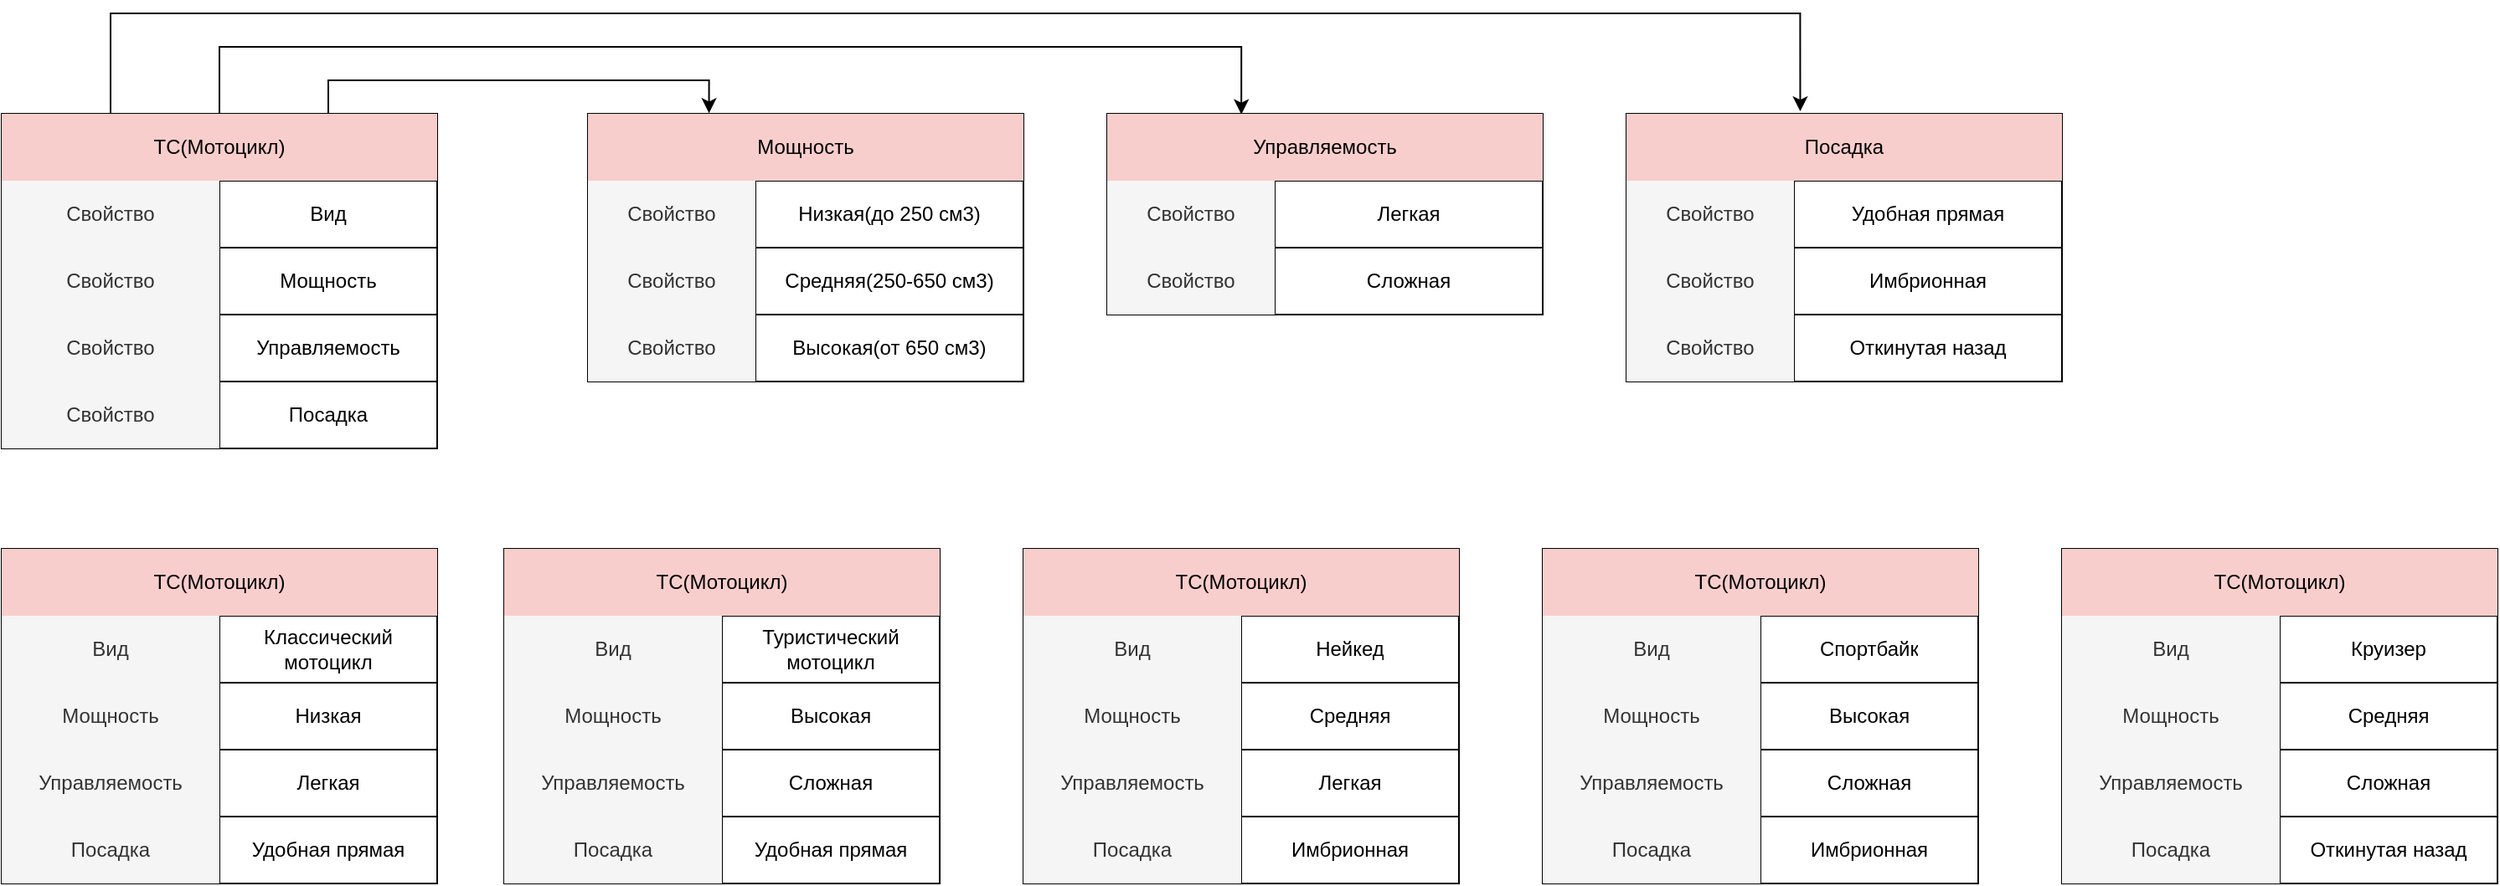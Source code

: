 <mxfile version="20.5.1" type="github"><diagram id="Wc1KktyvIYXvUF39dQUy" name="Страница 1"><mxGraphModel dx="1955" dy="1195" grid="1" gridSize="10" guides="1" tooltips="1" connect="1" arrows="1" fold="1" page="1" pageScale="1" pageWidth="1600" pageHeight="900" math="0" shadow="0"><root><mxCell id="0"/><mxCell id="1" parent="0"/><mxCell id="p3xhMhvKw4PbRyR7hQQv-43" style="edgeStyle=orthogonalEdgeStyle;rounded=0;orthogonalLoop=1;jettySize=auto;html=1;exitX=0.75;exitY=0;exitDx=0;exitDy=0;entryX=0.278;entryY=-0.009;entryDx=0;entryDy=0;entryPerimeter=0;" edge="1" parent="1" source="22f263YyK6IDwYvZryQn-1" target="p3xhMhvKw4PbRyR7hQQv-2"><mxGeometry relative="1" as="geometry"/></mxCell><mxCell id="p3xhMhvKw4PbRyR7hQQv-44" style="edgeStyle=orthogonalEdgeStyle;rounded=0;orthogonalLoop=1;jettySize=auto;html=1;exitX=0.5;exitY=0;exitDx=0;exitDy=0;entryX=0.308;entryY=0.009;entryDx=0;entryDy=0;entryPerimeter=0;" edge="1" parent="1" source="22f263YyK6IDwYvZryQn-1" target="p3xhMhvKw4PbRyR7hQQv-18"><mxGeometry relative="1" as="geometry"><Array as="points"><mxPoint x="210" y="40"/><mxPoint x="820" y="40"/></Array></mxGeometry></mxCell><mxCell id="p3xhMhvKw4PbRyR7hQQv-45" style="edgeStyle=orthogonalEdgeStyle;rounded=0;orthogonalLoop=1;jettySize=auto;html=1;exitX=0.25;exitY=0;exitDx=0;exitDy=0;entryX=0.399;entryY=-0.009;entryDx=0;entryDy=0;entryPerimeter=0;" edge="1" parent="1" source="22f263YyK6IDwYvZryQn-1" target="p3xhMhvKw4PbRyR7hQQv-30"><mxGeometry relative="1" as="geometry"><Array as="points"><mxPoint x="145" y="20"/><mxPoint x="1154" y="20"/></Array></mxGeometry></mxCell><mxCell id="22f263YyK6IDwYvZryQn-1" value="" style="shape=table;html=1;whiteSpace=wrap;startSize=0;container=1;collapsible=0;childLayout=tableLayout;" parent="1" vertex="1"><mxGeometry x="80" y="80" width="260" height="200" as="geometry"/></mxCell><mxCell id="22f263YyK6IDwYvZryQn-2" value="" style="shape=tableRow;horizontal=0;startSize=0;swimlaneHead=0;swimlaneBody=0;top=0;left=0;bottom=0;right=0;collapsible=0;dropTarget=0;fillColor=none;points=[[0,0.5],[1,0.5]];portConstraint=eastwest;" parent="22f263YyK6IDwYvZryQn-1" vertex="1"><mxGeometry width="260" height="40" as="geometry"/></mxCell><mxCell id="22f263YyK6IDwYvZryQn-3" value="ТС(Мотоцикл)" style="shape=partialRectangle;html=1;whiteSpace=wrap;connectable=0;fillColor=#f8cecc;top=0;left=0;bottom=0;right=0;overflow=hidden;rowspan=1;colspan=2;strokeColor=#b85450;" parent="22f263YyK6IDwYvZryQn-2" vertex="1"><mxGeometry width="260" height="40" as="geometry"><mxRectangle width="130" height="40" as="alternateBounds"/></mxGeometry></mxCell><mxCell id="22f263YyK6IDwYvZryQn-5" value="" style="shape=partialRectangle;html=1;whiteSpace=wrap;connectable=0;fillColor=none;top=0;left=0;bottom=0;right=0;overflow=hidden;" parent="22f263YyK6IDwYvZryQn-2" vertex="1" visible="0"><mxGeometry x="130" width="130" height="40" as="geometry"><mxRectangle width="130" height="40" as="alternateBounds"/></mxGeometry></mxCell><mxCell id="22f263YyK6IDwYvZryQn-6" value="" style="shape=tableRow;horizontal=0;startSize=0;swimlaneHead=0;swimlaneBody=0;top=0;left=0;bottom=0;right=0;collapsible=0;dropTarget=0;fillColor=none;points=[[0,0.5],[1,0.5]];portConstraint=eastwest;" parent="22f263YyK6IDwYvZryQn-1" vertex="1"><mxGeometry y="40" width="260" height="40" as="geometry"/></mxCell><mxCell id="22f263YyK6IDwYvZryQn-7" value="Свойство" style="shape=partialRectangle;html=1;whiteSpace=wrap;connectable=0;fillColor=#f5f5f5;top=0;left=0;bottom=0;right=0;overflow=hidden;fontColor=#333333;strokeColor=#666666;" parent="22f263YyK6IDwYvZryQn-6" vertex="1"><mxGeometry width="130" height="40" as="geometry"><mxRectangle width="130" height="40" as="alternateBounds"/></mxGeometry></mxCell><mxCell id="22f263YyK6IDwYvZryQn-9" value="Вид" style="shape=partialRectangle;html=1;whiteSpace=wrap;connectable=0;fillColor=none;top=0;left=0;bottom=0;right=0;overflow=hidden;" parent="22f263YyK6IDwYvZryQn-6" vertex="1"><mxGeometry x="130" width="130" height="40" as="geometry"><mxRectangle width="130" height="40" as="alternateBounds"/></mxGeometry></mxCell><mxCell id="22f263YyK6IDwYvZryQn-10" value="" style="shape=tableRow;horizontal=0;startSize=0;swimlaneHead=0;swimlaneBody=0;top=0;left=0;bottom=0;right=0;collapsible=0;dropTarget=0;fillColor=none;points=[[0,0.5],[1,0.5]];portConstraint=eastwest;" parent="22f263YyK6IDwYvZryQn-1" vertex="1"><mxGeometry y="80" width="260" height="40" as="geometry"/></mxCell><mxCell id="22f263YyK6IDwYvZryQn-11" value="Свойство" style="shape=partialRectangle;html=1;whiteSpace=wrap;connectable=0;fillColor=#f5f5f5;top=0;left=0;bottom=0;right=0;overflow=hidden;fontColor=#333333;strokeColor=#666666;" parent="22f263YyK6IDwYvZryQn-10" vertex="1"><mxGeometry width="130" height="40" as="geometry"><mxRectangle width="130" height="40" as="alternateBounds"/></mxGeometry></mxCell><mxCell id="22f263YyK6IDwYvZryQn-13" value="Мощность" style="shape=partialRectangle;html=1;whiteSpace=wrap;connectable=0;fillColor=none;top=0;left=0;bottom=0;right=0;overflow=hidden;pointerEvents=1;" parent="22f263YyK6IDwYvZryQn-10" vertex="1"><mxGeometry x="130" width="130" height="40" as="geometry"><mxRectangle width="130" height="40" as="alternateBounds"/></mxGeometry></mxCell><mxCell id="22f263YyK6IDwYvZryQn-14" style="shape=tableRow;horizontal=0;startSize=0;swimlaneHead=0;swimlaneBody=0;top=0;left=0;bottom=0;right=0;collapsible=0;dropTarget=0;fillColor=none;points=[[0,0.5],[1,0.5]];portConstraint=eastwest;" parent="22f263YyK6IDwYvZryQn-1" vertex="1"><mxGeometry y="120" width="260" height="40" as="geometry"/></mxCell><mxCell id="22f263YyK6IDwYvZryQn-15" value="Свойство" style="shape=partialRectangle;html=1;whiteSpace=wrap;connectable=0;fillColor=#f5f5f5;top=0;left=0;bottom=0;right=0;overflow=hidden;fontColor=#333333;strokeColor=#666666;" parent="22f263YyK6IDwYvZryQn-14" vertex="1"><mxGeometry width="130" height="40" as="geometry"><mxRectangle width="130" height="40" as="alternateBounds"/></mxGeometry></mxCell><mxCell id="22f263YyK6IDwYvZryQn-16" value="Управляемость" style="shape=partialRectangle;html=1;whiteSpace=wrap;connectable=0;fillColor=none;top=0;left=0;bottom=0;right=0;overflow=hidden;pointerEvents=1;" parent="22f263YyK6IDwYvZryQn-14" vertex="1"><mxGeometry x="130" width="130" height="40" as="geometry"><mxRectangle width="130" height="40" as="alternateBounds"/></mxGeometry></mxCell><mxCell id="22f263YyK6IDwYvZryQn-17" style="shape=tableRow;horizontal=0;startSize=0;swimlaneHead=0;swimlaneBody=0;top=0;left=0;bottom=0;right=0;collapsible=0;dropTarget=0;fillColor=none;points=[[0,0.5],[1,0.5]];portConstraint=eastwest;" parent="22f263YyK6IDwYvZryQn-1" vertex="1"><mxGeometry y="160" width="260" height="40" as="geometry"/></mxCell><mxCell id="22f263YyK6IDwYvZryQn-18" value="Свойство" style="shape=partialRectangle;html=1;whiteSpace=wrap;connectable=0;fillColor=#f5f5f5;top=0;left=0;bottom=0;right=0;overflow=hidden;fontColor=#333333;strokeColor=#666666;" parent="22f263YyK6IDwYvZryQn-17" vertex="1"><mxGeometry width="130" height="40" as="geometry"><mxRectangle width="130" height="40" as="alternateBounds"/></mxGeometry></mxCell><mxCell id="22f263YyK6IDwYvZryQn-19" value="Посадка" style="shape=partialRectangle;html=1;whiteSpace=wrap;connectable=0;fillColor=none;top=0;left=0;bottom=0;right=0;overflow=hidden;pointerEvents=1;" parent="22f263YyK6IDwYvZryQn-17" vertex="1"><mxGeometry x="130" width="130" height="40" as="geometry"><mxRectangle width="130" height="40" as="alternateBounds"/></mxGeometry></mxCell><mxCell id="p3xhMhvKw4PbRyR7hQQv-1" value="" style="shape=table;html=1;whiteSpace=wrap;startSize=0;container=1;collapsible=0;childLayout=tableLayout;" vertex="1" parent="1"><mxGeometry x="430" y="80" width="260" height="160" as="geometry"/></mxCell><mxCell id="p3xhMhvKw4PbRyR7hQQv-2" value="" style="shape=tableRow;horizontal=0;startSize=0;swimlaneHead=0;swimlaneBody=0;top=0;left=0;bottom=0;right=0;collapsible=0;dropTarget=0;fillColor=none;points=[[0,0.5],[1,0.5]];portConstraint=eastwest;" vertex="1" parent="p3xhMhvKw4PbRyR7hQQv-1"><mxGeometry width="260" height="40" as="geometry"/></mxCell><mxCell id="p3xhMhvKw4PbRyR7hQQv-3" value="Мощность" style="shape=partialRectangle;html=1;whiteSpace=wrap;connectable=0;fillColor=#f8cecc;top=0;left=0;bottom=0;right=0;overflow=hidden;rowspan=1;colspan=2;strokeColor=#b85450;" vertex="1" parent="p3xhMhvKw4PbRyR7hQQv-2"><mxGeometry width="260" height="40" as="geometry"><mxRectangle width="100" height="40" as="alternateBounds"/></mxGeometry></mxCell><mxCell id="p3xhMhvKw4PbRyR7hQQv-4" value="" style="shape=partialRectangle;html=1;whiteSpace=wrap;connectable=0;fillColor=none;top=0;left=0;bottom=0;right=0;overflow=hidden;" vertex="1" visible="0" parent="p3xhMhvKw4PbRyR7hQQv-2"><mxGeometry x="100" width="160" height="40" as="geometry"><mxRectangle width="160" height="40" as="alternateBounds"/></mxGeometry></mxCell><mxCell id="p3xhMhvKw4PbRyR7hQQv-5" value="" style="shape=tableRow;horizontal=0;startSize=0;swimlaneHead=0;swimlaneBody=0;top=0;left=0;bottom=0;right=0;collapsible=0;dropTarget=0;fillColor=none;points=[[0,0.5],[1,0.5]];portConstraint=eastwest;" vertex="1" parent="p3xhMhvKw4PbRyR7hQQv-1"><mxGeometry y="40" width="260" height="40" as="geometry"/></mxCell><mxCell id="p3xhMhvKw4PbRyR7hQQv-6" value="Свойство" style="shape=partialRectangle;html=1;whiteSpace=wrap;connectable=0;fillColor=#f5f5f5;top=0;left=0;bottom=0;right=0;overflow=hidden;fontColor=#333333;strokeColor=#666666;" vertex="1" parent="p3xhMhvKw4PbRyR7hQQv-5"><mxGeometry width="100" height="40" as="geometry"><mxRectangle width="100" height="40" as="alternateBounds"/></mxGeometry></mxCell><mxCell id="p3xhMhvKw4PbRyR7hQQv-7" value="Низкая(до 250 см3)" style="shape=partialRectangle;html=1;whiteSpace=wrap;connectable=0;fillColor=none;top=0;left=0;bottom=0;right=0;overflow=hidden;" vertex="1" parent="p3xhMhvKw4PbRyR7hQQv-5"><mxGeometry x="100" width="160" height="40" as="geometry"><mxRectangle width="160" height="40" as="alternateBounds"/></mxGeometry></mxCell><mxCell id="p3xhMhvKw4PbRyR7hQQv-8" value="" style="shape=tableRow;horizontal=0;startSize=0;swimlaneHead=0;swimlaneBody=0;top=0;left=0;bottom=0;right=0;collapsible=0;dropTarget=0;fillColor=none;points=[[0,0.5],[1,0.5]];portConstraint=eastwest;" vertex="1" parent="p3xhMhvKw4PbRyR7hQQv-1"><mxGeometry y="80" width="260" height="40" as="geometry"/></mxCell><mxCell id="p3xhMhvKw4PbRyR7hQQv-9" value="Свойство" style="shape=partialRectangle;html=1;whiteSpace=wrap;connectable=0;fillColor=#f5f5f5;top=0;left=0;bottom=0;right=0;overflow=hidden;fontColor=#333333;strokeColor=#666666;" vertex="1" parent="p3xhMhvKw4PbRyR7hQQv-8"><mxGeometry width="100" height="40" as="geometry"><mxRectangle width="100" height="40" as="alternateBounds"/></mxGeometry></mxCell><mxCell id="p3xhMhvKw4PbRyR7hQQv-10" value="Средняя(250-650 см3)" style="shape=partialRectangle;html=1;whiteSpace=wrap;connectable=0;fillColor=none;top=0;left=0;bottom=0;right=0;overflow=hidden;pointerEvents=1;" vertex="1" parent="p3xhMhvKw4PbRyR7hQQv-8"><mxGeometry x="100" width="160" height="40" as="geometry"><mxRectangle width="160" height="40" as="alternateBounds"/></mxGeometry></mxCell><mxCell id="p3xhMhvKw4PbRyR7hQQv-11" style="shape=tableRow;horizontal=0;startSize=0;swimlaneHead=0;swimlaneBody=0;top=0;left=0;bottom=0;right=0;collapsible=0;dropTarget=0;fillColor=none;points=[[0,0.5],[1,0.5]];portConstraint=eastwest;" vertex="1" parent="p3xhMhvKw4PbRyR7hQQv-1"><mxGeometry y="120" width="260" height="40" as="geometry"/></mxCell><mxCell id="p3xhMhvKw4PbRyR7hQQv-12" value="Свойство" style="shape=partialRectangle;html=1;whiteSpace=wrap;connectable=0;fillColor=#f5f5f5;top=0;left=0;bottom=0;right=0;overflow=hidden;fontColor=#333333;strokeColor=#666666;" vertex="1" parent="p3xhMhvKw4PbRyR7hQQv-11"><mxGeometry width="100" height="40" as="geometry"><mxRectangle width="100" height="40" as="alternateBounds"/></mxGeometry></mxCell><mxCell id="p3xhMhvKw4PbRyR7hQQv-13" value="Высокая(от 650 см3)" style="shape=partialRectangle;html=1;whiteSpace=wrap;connectable=0;fillColor=none;top=0;left=0;bottom=0;right=0;overflow=hidden;pointerEvents=1;" vertex="1" parent="p3xhMhvKw4PbRyR7hQQv-11"><mxGeometry x="100" width="160" height="40" as="geometry"><mxRectangle width="160" height="40" as="alternateBounds"/></mxGeometry></mxCell><mxCell id="p3xhMhvKw4PbRyR7hQQv-17" value="" style="shape=table;html=1;whiteSpace=wrap;startSize=0;container=1;collapsible=0;childLayout=tableLayout;" vertex="1" parent="1"><mxGeometry x="740" y="80" width="260" height="120" as="geometry"/></mxCell><mxCell id="p3xhMhvKw4PbRyR7hQQv-18" value="" style="shape=tableRow;horizontal=0;startSize=0;swimlaneHead=0;swimlaneBody=0;top=0;left=0;bottom=0;right=0;collapsible=0;dropTarget=0;fillColor=none;points=[[0,0.5],[1,0.5]];portConstraint=eastwest;" vertex="1" parent="p3xhMhvKw4PbRyR7hQQv-17"><mxGeometry width="260" height="40" as="geometry"/></mxCell><mxCell id="p3xhMhvKw4PbRyR7hQQv-19" value="Управляемость" style="shape=partialRectangle;html=1;whiteSpace=wrap;connectable=0;fillColor=#f8cecc;top=0;left=0;bottom=0;right=0;overflow=hidden;rowspan=1;colspan=2;strokeColor=#b85450;" vertex="1" parent="p3xhMhvKw4PbRyR7hQQv-18"><mxGeometry width="260" height="40" as="geometry"><mxRectangle width="100" height="40" as="alternateBounds"/></mxGeometry></mxCell><mxCell id="p3xhMhvKw4PbRyR7hQQv-20" value="" style="shape=partialRectangle;html=1;whiteSpace=wrap;connectable=0;fillColor=none;top=0;left=0;bottom=0;right=0;overflow=hidden;" vertex="1" visible="0" parent="p3xhMhvKw4PbRyR7hQQv-18"><mxGeometry x="100" width="160" height="40" as="geometry"><mxRectangle width="160" height="40" as="alternateBounds"/></mxGeometry></mxCell><mxCell id="p3xhMhvKw4PbRyR7hQQv-21" value="" style="shape=tableRow;horizontal=0;startSize=0;swimlaneHead=0;swimlaneBody=0;top=0;left=0;bottom=0;right=0;collapsible=0;dropTarget=0;fillColor=none;points=[[0,0.5],[1,0.5]];portConstraint=eastwest;" vertex="1" parent="p3xhMhvKw4PbRyR7hQQv-17"><mxGeometry y="40" width="260" height="40" as="geometry"/></mxCell><mxCell id="p3xhMhvKw4PbRyR7hQQv-22" value="Свойство" style="shape=partialRectangle;html=1;whiteSpace=wrap;connectable=0;fillColor=#f5f5f5;top=0;left=0;bottom=0;right=0;overflow=hidden;fontColor=#333333;strokeColor=#666666;" vertex="1" parent="p3xhMhvKw4PbRyR7hQQv-21"><mxGeometry width="100" height="40" as="geometry"><mxRectangle width="100" height="40" as="alternateBounds"/></mxGeometry></mxCell><mxCell id="p3xhMhvKw4PbRyR7hQQv-23" value="Легкая" style="shape=partialRectangle;html=1;whiteSpace=wrap;connectable=0;fillColor=none;top=0;left=0;bottom=0;right=0;overflow=hidden;" vertex="1" parent="p3xhMhvKw4PbRyR7hQQv-21"><mxGeometry x="100" width="160" height="40" as="geometry"><mxRectangle width="160" height="40" as="alternateBounds"/></mxGeometry></mxCell><mxCell id="p3xhMhvKw4PbRyR7hQQv-24" value="" style="shape=tableRow;horizontal=0;startSize=0;swimlaneHead=0;swimlaneBody=0;top=0;left=0;bottom=0;right=0;collapsible=0;dropTarget=0;fillColor=none;points=[[0,0.5],[1,0.5]];portConstraint=eastwest;" vertex="1" parent="p3xhMhvKw4PbRyR7hQQv-17"><mxGeometry y="80" width="260" height="40" as="geometry"/></mxCell><mxCell id="p3xhMhvKw4PbRyR7hQQv-25" value="Свойство" style="shape=partialRectangle;html=1;whiteSpace=wrap;connectable=0;fillColor=#f5f5f5;top=0;left=0;bottom=0;right=0;overflow=hidden;fontColor=#333333;strokeColor=#666666;" vertex="1" parent="p3xhMhvKw4PbRyR7hQQv-24"><mxGeometry width="100" height="40" as="geometry"><mxRectangle width="100" height="40" as="alternateBounds"/></mxGeometry></mxCell><mxCell id="p3xhMhvKw4PbRyR7hQQv-26" value="Сложная" style="shape=partialRectangle;html=1;whiteSpace=wrap;connectable=0;fillColor=none;top=0;left=0;bottom=0;right=0;overflow=hidden;pointerEvents=1;" vertex="1" parent="p3xhMhvKw4PbRyR7hQQv-24"><mxGeometry x="100" width="160" height="40" as="geometry"><mxRectangle width="160" height="40" as="alternateBounds"/></mxGeometry></mxCell><mxCell id="p3xhMhvKw4PbRyR7hQQv-30" value="" style="shape=table;html=1;whiteSpace=wrap;startSize=0;container=1;collapsible=0;childLayout=tableLayout;" vertex="1" parent="1"><mxGeometry x="1050" y="80" width="260" height="160" as="geometry"/></mxCell><mxCell id="p3xhMhvKw4PbRyR7hQQv-31" value="" style="shape=tableRow;horizontal=0;startSize=0;swimlaneHead=0;swimlaneBody=0;top=0;left=0;bottom=0;right=0;collapsible=0;dropTarget=0;fillColor=none;points=[[0,0.5],[1,0.5]];portConstraint=eastwest;" vertex="1" parent="p3xhMhvKw4PbRyR7hQQv-30"><mxGeometry width="260" height="40" as="geometry"/></mxCell><mxCell id="p3xhMhvKw4PbRyR7hQQv-32" value="Посадка" style="shape=partialRectangle;html=1;whiteSpace=wrap;connectable=0;fillColor=#f8cecc;top=0;left=0;bottom=0;right=0;overflow=hidden;rowspan=1;colspan=2;strokeColor=#b85450;" vertex="1" parent="p3xhMhvKw4PbRyR7hQQv-31"><mxGeometry width="260" height="40" as="geometry"><mxRectangle width="100" height="40" as="alternateBounds"/></mxGeometry></mxCell><mxCell id="p3xhMhvKw4PbRyR7hQQv-33" value="" style="shape=partialRectangle;html=1;whiteSpace=wrap;connectable=0;fillColor=none;top=0;left=0;bottom=0;right=0;overflow=hidden;" vertex="1" visible="0" parent="p3xhMhvKw4PbRyR7hQQv-31"><mxGeometry x="100" width="160" height="40" as="geometry"><mxRectangle width="160" height="40" as="alternateBounds"/></mxGeometry></mxCell><mxCell id="p3xhMhvKw4PbRyR7hQQv-34" value="" style="shape=tableRow;horizontal=0;startSize=0;swimlaneHead=0;swimlaneBody=0;top=0;left=0;bottom=0;right=0;collapsible=0;dropTarget=0;fillColor=none;points=[[0,0.5],[1,0.5]];portConstraint=eastwest;" vertex="1" parent="p3xhMhvKw4PbRyR7hQQv-30"><mxGeometry y="40" width="260" height="40" as="geometry"/></mxCell><mxCell id="p3xhMhvKw4PbRyR7hQQv-35" value="Свойство" style="shape=partialRectangle;html=1;whiteSpace=wrap;connectable=0;fillColor=#f5f5f5;top=0;left=0;bottom=0;right=0;overflow=hidden;fontColor=#333333;strokeColor=#666666;" vertex="1" parent="p3xhMhvKw4PbRyR7hQQv-34"><mxGeometry width="100" height="40" as="geometry"><mxRectangle width="100" height="40" as="alternateBounds"/></mxGeometry></mxCell><mxCell id="p3xhMhvKw4PbRyR7hQQv-36" value="Удобная прямая" style="shape=partialRectangle;html=1;whiteSpace=wrap;connectable=0;fillColor=none;top=0;left=0;bottom=0;right=0;overflow=hidden;" vertex="1" parent="p3xhMhvKw4PbRyR7hQQv-34"><mxGeometry x="100" width="160" height="40" as="geometry"><mxRectangle width="160" height="40" as="alternateBounds"/></mxGeometry></mxCell><mxCell id="p3xhMhvKw4PbRyR7hQQv-37" value="" style="shape=tableRow;horizontal=0;startSize=0;swimlaneHead=0;swimlaneBody=0;top=0;left=0;bottom=0;right=0;collapsible=0;dropTarget=0;fillColor=none;points=[[0,0.5],[1,0.5]];portConstraint=eastwest;" vertex="1" parent="p3xhMhvKw4PbRyR7hQQv-30"><mxGeometry y="80" width="260" height="40" as="geometry"/></mxCell><mxCell id="p3xhMhvKw4PbRyR7hQQv-38" value="Свойство" style="shape=partialRectangle;html=1;whiteSpace=wrap;connectable=0;fillColor=#f5f5f5;top=0;left=0;bottom=0;right=0;overflow=hidden;fontColor=#333333;strokeColor=#666666;" vertex="1" parent="p3xhMhvKw4PbRyR7hQQv-37"><mxGeometry width="100" height="40" as="geometry"><mxRectangle width="100" height="40" as="alternateBounds"/></mxGeometry></mxCell><mxCell id="p3xhMhvKw4PbRyR7hQQv-39" value="Имбрионная" style="shape=partialRectangle;html=1;whiteSpace=wrap;connectable=0;fillColor=none;top=0;left=0;bottom=0;right=0;overflow=hidden;pointerEvents=1;" vertex="1" parent="p3xhMhvKw4PbRyR7hQQv-37"><mxGeometry x="100" width="160" height="40" as="geometry"><mxRectangle width="160" height="40" as="alternateBounds"/></mxGeometry></mxCell><mxCell id="p3xhMhvKw4PbRyR7hQQv-40" style="shape=tableRow;horizontal=0;startSize=0;swimlaneHead=0;swimlaneBody=0;top=0;left=0;bottom=0;right=0;collapsible=0;dropTarget=0;fillColor=none;points=[[0,0.5],[1,0.5]];portConstraint=eastwest;" vertex="1" parent="p3xhMhvKw4PbRyR7hQQv-30"><mxGeometry y="120" width="260" height="40" as="geometry"/></mxCell><mxCell id="p3xhMhvKw4PbRyR7hQQv-41" value="Свойство" style="shape=partialRectangle;html=1;whiteSpace=wrap;connectable=0;fillColor=#f5f5f5;top=0;left=0;bottom=0;right=0;overflow=hidden;fontColor=#333333;strokeColor=#666666;" vertex="1" parent="p3xhMhvKw4PbRyR7hQQv-40"><mxGeometry width="100" height="40" as="geometry"><mxRectangle width="100" height="40" as="alternateBounds"/></mxGeometry></mxCell><mxCell id="p3xhMhvKw4PbRyR7hQQv-42" value="Откинутая назад" style="shape=partialRectangle;html=1;whiteSpace=wrap;connectable=0;fillColor=none;top=0;left=0;bottom=0;right=0;overflow=hidden;pointerEvents=1;" vertex="1" parent="p3xhMhvKw4PbRyR7hQQv-40"><mxGeometry x="100" width="160" height="40" as="geometry"><mxRectangle width="160" height="40" as="alternateBounds"/></mxGeometry></mxCell><mxCell id="p3xhMhvKw4PbRyR7hQQv-46" value="" style="shape=table;html=1;whiteSpace=wrap;startSize=0;container=1;collapsible=0;childLayout=tableLayout;" vertex="1" parent="1"><mxGeometry x="80" y="340" width="260" height="200" as="geometry"/></mxCell><mxCell id="p3xhMhvKw4PbRyR7hQQv-47" value="" style="shape=tableRow;horizontal=0;startSize=0;swimlaneHead=0;swimlaneBody=0;top=0;left=0;bottom=0;right=0;collapsible=0;dropTarget=0;fillColor=none;points=[[0,0.5],[1,0.5]];portConstraint=eastwest;" vertex="1" parent="p3xhMhvKw4PbRyR7hQQv-46"><mxGeometry width="260" height="40" as="geometry"/></mxCell><mxCell id="p3xhMhvKw4PbRyR7hQQv-48" value="ТС(Мотоцикл)" style="shape=partialRectangle;html=1;whiteSpace=wrap;connectable=0;fillColor=#f8cecc;top=0;left=0;bottom=0;right=0;overflow=hidden;rowspan=1;colspan=2;strokeColor=#b85450;" vertex="1" parent="p3xhMhvKw4PbRyR7hQQv-47"><mxGeometry width="260" height="40" as="geometry"><mxRectangle width="130" height="40" as="alternateBounds"/></mxGeometry></mxCell><mxCell id="p3xhMhvKw4PbRyR7hQQv-49" value="" style="shape=partialRectangle;html=1;whiteSpace=wrap;connectable=0;fillColor=none;top=0;left=0;bottom=0;right=0;overflow=hidden;" vertex="1" visible="0" parent="p3xhMhvKw4PbRyR7hQQv-47"><mxGeometry x="130" width="130" height="40" as="geometry"><mxRectangle width="130" height="40" as="alternateBounds"/></mxGeometry></mxCell><mxCell id="p3xhMhvKw4PbRyR7hQQv-50" value="" style="shape=tableRow;horizontal=0;startSize=0;swimlaneHead=0;swimlaneBody=0;top=0;left=0;bottom=0;right=0;collapsible=0;dropTarget=0;fillColor=none;points=[[0,0.5],[1,0.5]];portConstraint=eastwest;" vertex="1" parent="p3xhMhvKw4PbRyR7hQQv-46"><mxGeometry y="40" width="260" height="40" as="geometry"/></mxCell><mxCell id="p3xhMhvKw4PbRyR7hQQv-51" value="Вид" style="shape=partialRectangle;html=1;whiteSpace=wrap;connectable=0;fillColor=#f5f5f5;top=0;left=0;bottom=0;right=0;overflow=hidden;fontColor=#333333;strokeColor=#666666;" vertex="1" parent="p3xhMhvKw4PbRyR7hQQv-50"><mxGeometry width="130" height="40" as="geometry"><mxRectangle width="130" height="40" as="alternateBounds"/></mxGeometry></mxCell><mxCell id="p3xhMhvKw4PbRyR7hQQv-52" value="Классический мотоцикл" style="shape=partialRectangle;html=1;whiteSpace=wrap;connectable=0;fillColor=none;top=0;left=0;bottom=0;right=0;overflow=hidden;" vertex="1" parent="p3xhMhvKw4PbRyR7hQQv-50"><mxGeometry x="130" width="130" height="40" as="geometry"><mxRectangle width="130" height="40" as="alternateBounds"/></mxGeometry></mxCell><mxCell id="p3xhMhvKw4PbRyR7hQQv-53" value="" style="shape=tableRow;horizontal=0;startSize=0;swimlaneHead=0;swimlaneBody=0;top=0;left=0;bottom=0;right=0;collapsible=0;dropTarget=0;fillColor=none;points=[[0,0.5],[1,0.5]];portConstraint=eastwest;" vertex="1" parent="p3xhMhvKw4PbRyR7hQQv-46"><mxGeometry y="80" width="260" height="40" as="geometry"/></mxCell><mxCell id="p3xhMhvKw4PbRyR7hQQv-54" value="Мощность" style="shape=partialRectangle;html=1;whiteSpace=wrap;connectable=0;fillColor=#f5f5f5;top=0;left=0;bottom=0;right=0;overflow=hidden;fontColor=#333333;strokeColor=#666666;" vertex="1" parent="p3xhMhvKw4PbRyR7hQQv-53"><mxGeometry width="130" height="40" as="geometry"><mxRectangle width="130" height="40" as="alternateBounds"/></mxGeometry></mxCell><mxCell id="p3xhMhvKw4PbRyR7hQQv-55" value="Низкая" style="shape=partialRectangle;html=1;whiteSpace=wrap;connectable=0;fillColor=none;top=0;left=0;bottom=0;right=0;overflow=hidden;pointerEvents=1;" vertex="1" parent="p3xhMhvKw4PbRyR7hQQv-53"><mxGeometry x="130" width="130" height="40" as="geometry"><mxRectangle width="130" height="40" as="alternateBounds"/></mxGeometry></mxCell><mxCell id="p3xhMhvKw4PbRyR7hQQv-56" style="shape=tableRow;horizontal=0;startSize=0;swimlaneHead=0;swimlaneBody=0;top=0;left=0;bottom=0;right=0;collapsible=0;dropTarget=0;fillColor=none;points=[[0,0.5],[1,0.5]];portConstraint=eastwest;" vertex="1" parent="p3xhMhvKw4PbRyR7hQQv-46"><mxGeometry y="120" width="260" height="40" as="geometry"/></mxCell><mxCell id="p3xhMhvKw4PbRyR7hQQv-57" value="Управляемость" style="shape=partialRectangle;html=1;whiteSpace=wrap;connectable=0;fillColor=#f5f5f5;top=0;left=0;bottom=0;right=0;overflow=hidden;fontColor=#333333;strokeColor=#666666;" vertex="1" parent="p3xhMhvKw4PbRyR7hQQv-56"><mxGeometry width="130" height="40" as="geometry"><mxRectangle width="130" height="40" as="alternateBounds"/></mxGeometry></mxCell><mxCell id="p3xhMhvKw4PbRyR7hQQv-58" value="Легкая" style="shape=partialRectangle;html=1;whiteSpace=wrap;connectable=0;fillColor=none;top=0;left=0;bottom=0;right=0;overflow=hidden;pointerEvents=1;" vertex="1" parent="p3xhMhvKw4PbRyR7hQQv-56"><mxGeometry x="130" width="130" height="40" as="geometry"><mxRectangle width="130" height="40" as="alternateBounds"/></mxGeometry></mxCell><mxCell id="p3xhMhvKw4PbRyR7hQQv-59" style="shape=tableRow;horizontal=0;startSize=0;swimlaneHead=0;swimlaneBody=0;top=0;left=0;bottom=0;right=0;collapsible=0;dropTarget=0;fillColor=none;points=[[0,0.5],[1,0.5]];portConstraint=eastwest;" vertex="1" parent="p3xhMhvKw4PbRyR7hQQv-46"><mxGeometry y="160" width="260" height="40" as="geometry"/></mxCell><mxCell id="p3xhMhvKw4PbRyR7hQQv-60" value="Посадка" style="shape=partialRectangle;html=1;whiteSpace=wrap;connectable=0;fillColor=#f5f5f5;top=0;left=0;bottom=0;right=0;overflow=hidden;fontColor=#333333;strokeColor=#666666;" vertex="1" parent="p3xhMhvKw4PbRyR7hQQv-59"><mxGeometry width="130" height="40" as="geometry"><mxRectangle width="130" height="40" as="alternateBounds"/></mxGeometry></mxCell><mxCell id="p3xhMhvKw4PbRyR7hQQv-61" value="Удобная прямая" style="shape=partialRectangle;html=1;whiteSpace=wrap;connectable=0;fillColor=none;top=0;left=0;bottom=0;right=0;overflow=hidden;pointerEvents=1;" vertex="1" parent="p3xhMhvKw4PbRyR7hQQv-59"><mxGeometry x="130" width="130" height="40" as="geometry"><mxRectangle width="130" height="40" as="alternateBounds"/></mxGeometry></mxCell><mxCell id="p3xhMhvKw4PbRyR7hQQv-62" value="" style="shape=table;html=1;whiteSpace=wrap;startSize=0;container=1;collapsible=0;childLayout=tableLayout;" vertex="1" parent="1"><mxGeometry x="380" y="340" width="260" height="200" as="geometry"/></mxCell><mxCell id="p3xhMhvKw4PbRyR7hQQv-63" value="" style="shape=tableRow;horizontal=0;startSize=0;swimlaneHead=0;swimlaneBody=0;top=0;left=0;bottom=0;right=0;collapsible=0;dropTarget=0;fillColor=none;points=[[0,0.5],[1,0.5]];portConstraint=eastwest;" vertex="1" parent="p3xhMhvKw4PbRyR7hQQv-62"><mxGeometry width="260" height="40" as="geometry"/></mxCell><mxCell id="p3xhMhvKw4PbRyR7hQQv-64" value="ТС(Мотоцикл)" style="shape=partialRectangle;html=1;whiteSpace=wrap;connectable=0;fillColor=#f8cecc;top=0;left=0;bottom=0;right=0;overflow=hidden;rowspan=1;colspan=2;strokeColor=#b85450;" vertex="1" parent="p3xhMhvKw4PbRyR7hQQv-63"><mxGeometry width="260" height="40" as="geometry"><mxRectangle width="130" height="40" as="alternateBounds"/></mxGeometry></mxCell><mxCell id="p3xhMhvKw4PbRyR7hQQv-65" value="" style="shape=partialRectangle;html=1;whiteSpace=wrap;connectable=0;fillColor=none;top=0;left=0;bottom=0;right=0;overflow=hidden;" vertex="1" visible="0" parent="p3xhMhvKw4PbRyR7hQQv-63"><mxGeometry x="130" width="130" height="40" as="geometry"><mxRectangle width="130" height="40" as="alternateBounds"/></mxGeometry></mxCell><mxCell id="p3xhMhvKw4PbRyR7hQQv-66" value="" style="shape=tableRow;horizontal=0;startSize=0;swimlaneHead=0;swimlaneBody=0;top=0;left=0;bottom=0;right=0;collapsible=0;dropTarget=0;fillColor=none;points=[[0,0.5],[1,0.5]];portConstraint=eastwest;" vertex="1" parent="p3xhMhvKw4PbRyR7hQQv-62"><mxGeometry y="40" width="260" height="40" as="geometry"/></mxCell><mxCell id="p3xhMhvKw4PbRyR7hQQv-67" value="Вид" style="shape=partialRectangle;html=1;whiteSpace=wrap;connectable=0;fillColor=#f5f5f5;top=0;left=0;bottom=0;right=0;overflow=hidden;fontColor=#333333;strokeColor=#666666;" vertex="1" parent="p3xhMhvKw4PbRyR7hQQv-66"><mxGeometry width="130" height="40" as="geometry"><mxRectangle width="130" height="40" as="alternateBounds"/></mxGeometry></mxCell><mxCell id="p3xhMhvKw4PbRyR7hQQv-68" value="Туристический мотоцикл" style="shape=partialRectangle;html=1;whiteSpace=wrap;connectable=0;fillColor=none;top=0;left=0;bottom=0;right=0;overflow=hidden;" vertex="1" parent="p3xhMhvKw4PbRyR7hQQv-66"><mxGeometry x="130" width="130" height="40" as="geometry"><mxRectangle width="130" height="40" as="alternateBounds"/></mxGeometry></mxCell><mxCell id="p3xhMhvKw4PbRyR7hQQv-69" value="" style="shape=tableRow;horizontal=0;startSize=0;swimlaneHead=0;swimlaneBody=0;top=0;left=0;bottom=0;right=0;collapsible=0;dropTarget=0;fillColor=none;points=[[0,0.5],[1,0.5]];portConstraint=eastwest;" vertex="1" parent="p3xhMhvKw4PbRyR7hQQv-62"><mxGeometry y="80" width="260" height="40" as="geometry"/></mxCell><mxCell id="p3xhMhvKw4PbRyR7hQQv-70" value="Мощность" style="shape=partialRectangle;html=1;whiteSpace=wrap;connectable=0;fillColor=#f5f5f5;top=0;left=0;bottom=0;right=0;overflow=hidden;fontColor=#333333;strokeColor=#666666;" vertex="1" parent="p3xhMhvKw4PbRyR7hQQv-69"><mxGeometry width="130" height="40" as="geometry"><mxRectangle width="130" height="40" as="alternateBounds"/></mxGeometry></mxCell><mxCell id="p3xhMhvKw4PbRyR7hQQv-71" value="Высокая" style="shape=partialRectangle;html=1;whiteSpace=wrap;connectable=0;fillColor=none;top=0;left=0;bottom=0;right=0;overflow=hidden;pointerEvents=1;" vertex="1" parent="p3xhMhvKw4PbRyR7hQQv-69"><mxGeometry x="130" width="130" height="40" as="geometry"><mxRectangle width="130" height="40" as="alternateBounds"/></mxGeometry></mxCell><mxCell id="p3xhMhvKw4PbRyR7hQQv-72" style="shape=tableRow;horizontal=0;startSize=0;swimlaneHead=0;swimlaneBody=0;top=0;left=0;bottom=0;right=0;collapsible=0;dropTarget=0;fillColor=none;points=[[0,0.5],[1,0.5]];portConstraint=eastwest;" vertex="1" parent="p3xhMhvKw4PbRyR7hQQv-62"><mxGeometry y="120" width="260" height="40" as="geometry"/></mxCell><mxCell id="p3xhMhvKw4PbRyR7hQQv-73" value="Управляемость" style="shape=partialRectangle;html=1;whiteSpace=wrap;connectable=0;fillColor=#f5f5f5;top=0;left=0;bottom=0;right=0;overflow=hidden;fontColor=#333333;strokeColor=#666666;" vertex="1" parent="p3xhMhvKw4PbRyR7hQQv-72"><mxGeometry width="130" height="40" as="geometry"><mxRectangle width="130" height="40" as="alternateBounds"/></mxGeometry></mxCell><mxCell id="p3xhMhvKw4PbRyR7hQQv-74" value="Сложная" style="shape=partialRectangle;html=1;whiteSpace=wrap;connectable=0;fillColor=none;top=0;left=0;bottom=0;right=0;overflow=hidden;pointerEvents=1;" vertex="1" parent="p3xhMhvKw4PbRyR7hQQv-72"><mxGeometry x="130" width="130" height="40" as="geometry"><mxRectangle width="130" height="40" as="alternateBounds"/></mxGeometry></mxCell><mxCell id="p3xhMhvKw4PbRyR7hQQv-75" style="shape=tableRow;horizontal=0;startSize=0;swimlaneHead=0;swimlaneBody=0;top=0;left=0;bottom=0;right=0;collapsible=0;dropTarget=0;fillColor=none;points=[[0,0.5],[1,0.5]];portConstraint=eastwest;" vertex="1" parent="p3xhMhvKw4PbRyR7hQQv-62"><mxGeometry y="160" width="260" height="40" as="geometry"/></mxCell><mxCell id="p3xhMhvKw4PbRyR7hQQv-76" value="Посадка" style="shape=partialRectangle;html=1;whiteSpace=wrap;connectable=0;fillColor=#f5f5f5;top=0;left=0;bottom=0;right=0;overflow=hidden;fontColor=#333333;strokeColor=#666666;" vertex="1" parent="p3xhMhvKw4PbRyR7hQQv-75"><mxGeometry width="130" height="40" as="geometry"><mxRectangle width="130" height="40" as="alternateBounds"/></mxGeometry></mxCell><mxCell id="p3xhMhvKw4PbRyR7hQQv-77" value="Удобная прямая" style="shape=partialRectangle;html=1;whiteSpace=wrap;connectable=0;fillColor=none;top=0;left=0;bottom=0;right=0;overflow=hidden;pointerEvents=1;" vertex="1" parent="p3xhMhvKw4PbRyR7hQQv-75"><mxGeometry x="130" width="130" height="40" as="geometry"><mxRectangle width="130" height="40" as="alternateBounds"/></mxGeometry></mxCell><mxCell id="p3xhMhvKw4PbRyR7hQQv-78" value="" style="shape=table;html=1;whiteSpace=wrap;startSize=0;container=1;collapsible=0;childLayout=tableLayout;" vertex="1" parent="1"><mxGeometry x="690" y="340" width="260" height="200" as="geometry"/></mxCell><mxCell id="p3xhMhvKw4PbRyR7hQQv-79" value="" style="shape=tableRow;horizontal=0;startSize=0;swimlaneHead=0;swimlaneBody=0;top=0;left=0;bottom=0;right=0;collapsible=0;dropTarget=0;fillColor=none;points=[[0,0.5],[1,0.5]];portConstraint=eastwest;" vertex="1" parent="p3xhMhvKw4PbRyR7hQQv-78"><mxGeometry width="260" height="40" as="geometry"/></mxCell><mxCell id="p3xhMhvKw4PbRyR7hQQv-80" value="ТС(Мотоцикл)" style="shape=partialRectangle;html=1;whiteSpace=wrap;connectable=0;fillColor=#f8cecc;top=0;left=0;bottom=0;right=0;overflow=hidden;rowspan=1;colspan=2;strokeColor=#b85450;" vertex="1" parent="p3xhMhvKw4PbRyR7hQQv-79"><mxGeometry width="260" height="40" as="geometry"><mxRectangle width="130" height="40" as="alternateBounds"/></mxGeometry></mxCell><mxCell id="p3xhMhvKw4PbRyR7hQQv-81" value="" style="shape=partialRectangle;html=1;whiteSpace=wrap;connectable=0;fillColor=none;top=0;left=0;bottom=0;right=0;overflow=hidden;" vertex="1" visible="0" parent="p3xhMhvKw4PbRyR7hQQv-79"><mxGeometry x="130" width="130" height="40" as="geometry"><mxRectangle width="130" height="40" as="alternateBounds"/></mxGeometry></mxCell><mxCell id="p3xhMhvKw4PbRyR7hQQv-82" value="" style="shape=tableRow;horizontal=0;startSize=0;swimlaneHead=0;swimlaneBody=0;top=0;left=0;bottom=0;right=0;collapsible=0;dropTarget=0;fillColor=none;points=[[0,0.5],[1,0.5]];portConstraint=eastwest;" vertex="1" parent="p3xhMhvKw4PbRyR7hQQv-78"><mxGeometry y="40" width="260" height="40" as="geometry"/></mxCell><mxCell id="p3xhMhvKw4PbRyR7hQQv-83" value="Вид" style="shape=partialRectangle;html=1;whiteSpace=wrap;connectable=0;fillColor=#f5f5f5;top=0;left=0;bottom=0;right=0;overflow=hidden;fontColor=#333333;strokeColor=#666666;" vertex="1" parent="p3xhMhvKw4PbRyR7hQQv-82"><mxGeometry width="130" height="40" as="geometry"><mxRectangle width="130" height="40" as="alternateBounds"/></mxGeometry></mxCell><mxCell id="p3xhMhvKw4PbRyR7hQQv-84" value="Нейкед" style="shape=partialRectangle;html=1;whiteSpace=wrap;connectable=0;fillColor=none;top=0;left=0;bottom=0;right=0;overflow=hidden;" vertex="1" parent="p3xhMhvKw4PbRyR7hQQv-82"><mxGeometry x="130" width="130" height="40" as="geometry"><mxRectangle width="130" height="40" as="alternateBounds"/></mxGeometry></mxCell><mxCell id="p3xhMhvKw4PbRyR7hQQv-85" value="" style="shape=tableRow;horizontal=0;startSize=0;swimlaneHead=0;swimlaneBody=0;top=0;left=0;bottom=0;right=0;collapsible=0;dropTarget=0;fillColor=none;points=[[0,0.5],[1,0.5]];portConstraint=eastwest;" vertex="1" parent="p3xhMhvKw4PbRyR7hQQv-78"><mxGeometry y="80" width="260" height="40" as="geometry"/></mxCell><mxCell id="p3xhMhvKw4PbRyR7hQQv-86" value="Мощность" style="shape=partialRectangle;html=1;whiteSpace=wrap;connectable=0;fillColor=#f5f5f5;top=0;left=0;bottom=0;right=0;overflow=hidden;fontColor=#333333;strokeColor=#666666;" vertex="1" parent="p3xhMhvKw4PbRyR7hQQv-85"><mxGeometry width="130" height="40" as="geometry"><mxRectangle width="130" height="40" as="alternateBounds"/></mxGeometry></mxCell><mxCell id="p3xhMhvKw4PbRyR7hQQv-87" value="Средняя" style="shape=partialRectangle;html=1;whiteSpace=wrap;connectable=0;fillColor=none;top=0;left=0;bottom=0;right=0;overflow=hidden;pointerEvents=1;" vertex="1" parent="p3xhMhvKw4PbRyR7hQQv-85"><mxGeometry x="130" width="130" height="40" as="geometry"><mxRectangle width="130" height="40" as="alternateBounds"/></mxGeometry></mxCell><mxCell id="p3xhMhvKw4PbRyR7hQQv-88" style="shape=tableRow;horizontal=0;startSize=0;swimlaneHead=0;swimlaneBody=0;top=0;left=0;bottom=0;right=0;collapsible=0;dropTarget=0;fillColor=none;points=[[0,0.5],[1,0.5]];portConstraint=eastwest;" vertex="1" parent="p3xhMhvKw4PbRyR7hQQv-78"><mxGeometry y="120" width="260" height="40" as="geometry"/></mxCell><mxCell id="p3xhMhvKw4PbRyR7hQQv-89" value="Управляемость" style="shape=partialRectangle;html=1;whiteSpace=wrap;connectable=0;fillColor=#f5f5f5;top=0;left=0;bottom=0;right=0;overflow=hidden;fontColor=#333333;strokeColor=#666666;" vertex="1" parent="p3xhMhvKw4PbRyR7hQQv-88"><mxGeometry width="130" height="40" as="geometry"><mxRectangle width="130" height="40" as="alternateBounds"/></mxGeometry></mxCell><mxCell id="p3xhMhvKw4PbRyR7hQQv-90" value="Легкая" style="shape=partialRectangle;html=1;whiteSpace=wrap;connectable=0;fillColor=none;top=0;left=0;bottom=0;right=0;overflow=hidden;pointerEvents=1;" vertex="1" parent="p3xhMhvKw4PbRyR7hQQv-88"><mxGeometry x="130" width="130" height="40" as="geometry"><mxRectangle width="130" height="40" as="alternateBounds"/></mxGeometry></mxCell><mxCell id="p3xhMhvKw4PbRyR7hQQv-91" style="shape=tableRow;horizontal=0;startSize=0;swimlaneHead=0;swimlaneBody=0;top=0;left=0;bottom=0;right=0;collapsible=0;dropTarget=0;fillColor=none;points=[[0,0.5],[1,0.5]];portConstraint=eastwest;" vertex="1" parent="p3xhMhvKw4PbRyR7hQQv-78"><mxGeometry y="160" width="260" height="40" as="geometry"/></mxCell><mxCell id="p3xhMhvKw4PbRyR7hQQv-92" value="Посадка" style="shape=partialRectangle;html=1;whiteSpace=wrap;connectable=0;fillColor=#f5f5f5;top=0;left=0;bottom=0;right=0;overflow=hidden;fontColor=#333333;strokeColor=#666666;" vertex="1" parent="p3xhMhvKw4PbRyR7hQQv-91"><mxGeometry width="130" height="40" as="geometry"><mxRectangle width="130" height="40" as="alternateBounds"/></mxGeometry></mxCell><mxCell id="p3xhMhvKw4PbRyR7hQQv-93" value="Имбрионная" style="shape=partialRectangle;html=1;whiteSpace=wrap;connectable=0;fillColor=none;top=0;left=0;bottom=0;right=0;overflow=hidden;pointerEvents=1;" vertex="1" parent="p3xhMhvKw4PbRyR7hQQv-91"><mxGeometry x="130" width="130" height="40" as="geometry"><mxRectangle width="130" height="40" as="alternateBounds"/></mxGeometry></mxCell><mxCell id="p3xhMhvKw4PbRyR7hQQv-94" value="" style="shape=table;html=1;whiteSpace=wrap;startSize=0;container=1;collapsible=0;childLayout=tableLayout;" vertex="1" parent="1"><mxGeometry x="1000" y="340" width="260" height="200" as="geometry"/></mxCell><mxCell id="p3xhMhvKw4PbRyR7hQQv-95" value="" style="shape=tableRow;horizontal=0;startSize=0;swimlaneHead=0;swimlaneBody=0;top=0;left=0;bottom=0;right=0;collapsible=0;dropTarget=0;fillColor=none;points=[[0,0.5],[1,0.5]];portConstraint=eastwest;" vertex="1" parent="p3xhMhvKw4PbRyR7hQQv-94"><mxGeometry width="260" height="40" as="geometry"/></mxCell><mxCell id="p3xhMhvKw4PbRyR7hQQv-96" value="ТС(Мотоцикл)" style="shape=partialRectangle;html=1;whiteSpace=wrap;connectable=0;fillColor=#f8cecc;top=0;left=0;bottom=0;right=0;overflow=hidden;rowspan=1;colspan=2;strokeColor=#b85450;" vertex="1" parent="p3xhMhvKw4PbRyR7hQQv-95"><mxGeometry width="260" height="40" as="geometry"><mxRectangle width="130" height="40" as="alternateBounds"/></mxGeometry></mxCell><mxCell id="p3xhMhvKw4PbRyR7hQQv-97" value="" style="shape=partialRectangle;html=1;whiteSpace=wrap;connectable=0;fillColor=none;top=0;left=0;bottom=0;right=0;overflow=hidden;" vertex="1" visible="0" parent="p3xhMhvKw4PbRyR7hQQv-95"><mxGeometry x="130" width="130" height="40" as="geometry"><mxRectangle width="130" height="40" as="alternateBounds"/></mxGeometry></mxCell><mxCell id="p3xhMhvKw4PbRyR7hQQv-98" value="" style="shape=tableRow;horizontal=0;startSize=0;swimlaneHead=0;swimlaneBody=0;top=0;left=0;bottom=0;right=0;collapsible=0;dropTarget=0;fillColor=none;points=[[0,0.5],[1,0.5]];portConstraint=eastwest;" vertex="1" parent="p3xhMhvKw4PbRyR7hQQv-94"><mxGeometry y="40" width="260" height="40" as="geometry"/></mxCell><mxCell id="p3xhMhvKw4PbRyR7hQQv-99" value="Вид" style="shape=partialRectangle;html=1;whiteSpace=wrap;connectable=0;fillColor=#f5f5f5;top=0;left=0;bottom=0;right=0;overflow=hidden;fontColor=#333333;strokeColor=#666666;" vertex="1" parent="p3xhMhvKw4PbRyR7hQQv-98"><mxGeometry width="130" height="40" as="geometry"><mxRectangle width="130" height="40" as="alternateBounds"/></mxGeometry></mxCell><mxCell id="p3xhMhvKw4PbRyR7hQQv-100" value="Спортбайк" style="shape=partialRectangle;html=1;whiteSpace=wrap;connectable=0;fillColor=none;top=0;left=0;bottom=0;right=0;overflow=hidden;" vertex="1" parent="p3xhMhvKw4PbRyR7hQQv-98"><mxGeometry x="130" width="130" height="40" as="geometry"><mxRectangle width="130" height="40" as="alternateBounds"/></mxGeometry></mxCell><mxCell id="p3xhMhvKw4PbRyR7hQQv-101" value="" style="shape=tableRow;horizontal=0;startSize=0;swimlaneHead=0;swimlaneBody=0;top=0;left=0;bottom=0;right=0;collapsible=0;dropTarget=0;fillColor=none;points=[[0,0.5],[1,0.5]];portConstraint=eastwest;" vertex="1" parent="p3xhMhvKw4PbRyR7hQQv-94"><mxGeometry y="80" width="260" height="40" as="geometry"/></mxCell><mxCell id="p3xhMhvKw4PbRyR7hQQv-102" value="Мощность" style="shape=partialRectangle;html=1;whiteSpace=wrap;connectable=0;fillColor=#f5f5f5;top=0;left=0;bottom=0;right=0;overflow=hidden;fontColor=#333333;strokeColor=#666666;" vertex="1" parent="p3xhMhvKw4PbRyR7hQQv-101"><mxGeometry width="130" height="40" as="geometry"><mxRectangle width="130" height="40" as="alternateBounds"/></mxGeometry></mxCell><mxCell id="p3xhMhvKw4PbRyR7hQQv-103" value="Высокая" style="shape=partialRectangle;html=1;whiteSpace=wrap;connectable=0;fillColor=none;top=0;left=0;bottom=0;right=0;overflow=hidden;pointerEvents=1;" vertex="1" parent="p3xhMhvKw4PbRyR7hQQv-101"><mxGeometry x="130" width="130" height="40" as="geometry"><mxRectangle width="130" height="40" as="alternateBounds"/></mxGeometry></mxCell><mxCell id="p3xhMhvKw4PbRyR7hQQv-104" style="shape=tableRow;horizontal=0;startSize=0;swimlaneHead=0;swimlaneBody=0;top=0;left=0;bottom=0;right=0;collapsible=0;dropTarget=0;fillColor=none;points=[[0,0.5],[1,0.5]];portConstraint=eastwest;" vertex="1" parent="p3xhMhvKw4PbRyR7hQQv-94"><mxGeometry y="120" width="260" height="40" as="geometry"/></mxCell><mxCell id="p3xhMhvKw4PbRyR7hQQv-105" value="Управляемость" style="shape=partialRectangle;html=1;whiteSpace=wrap;connectable=0;fillColor=#f5f5f5;top=0;left=0;bottom=0;right=0;overflow=hidden;fontColor=#333333;strokeColor=#666666;" vertex="1" parent="p3xhMhvKw4PbRyR7hQQv-104"><mxGeometry width="130" height="40" as="geometry"><mxRectangle width="130" height="40" as="alternateBounds"/></mxGeometry></mxCell><mxCell id="p3xhMhvKw4PbRyR7hQQv-106" value="Сложная" style="shape=partialRectangle;html=1;whiteSpace=wrap;connectable=0;fillColor=none;top=0;left=0;bottom=0;right=0;overflow=hidden;pointerEvents=1;" vertex="1" parent="p3xhMhvKw4PbRyR7hQQv-104"><mxGeometry x="130" width="130" height="40" as="geometry"><mxRectangle width="130" height="40" as="alternateBounds"/></mxGeometry></mxCell><mxCell id="p3xhMhvKw4PbRyR7hQQv-107" style="shape=tableRow;horizontal=0;startSize=0;swimlaneHead=0;swimlaneBody=0;top=0;left=0;bottom=0;right=0;collapsible=0;dropTarget=0;fillColor=none;points=[[0,0.5],[1,0.5]];portConstraint=eastwest;" vertex="1" parent="p3xhMhvKw4PbRyR7hQQv-94"><mxGeometry y="160" width="260" height="40" as="geometry"/></mxCell><mxCell id="p3xhMhvKw4PbRyR7hQQv-108" value="Посадка" style="shape=partialRectangle;html=1;whiteSpace=wrap;connectable=0;fillColor=#f5f5f5;top=0;left=0;bottom=0;right=0;overflow=hidden;fontColor=#333333;strokeColor=#666666;" vertex="1" parent="p3xhMhvKw4PbRyR7hQQv-107"><mxGeometry width="130" height="40" as="geometry"><mxRectangle width="130" height="40" as="alternateBounds"/></mxGeometry></mxCell><mxCell id="p3xhMhvKw4PbRyR7hQQv-109" value="Имбрионная" style="shape=partialRectangle;html=1;whiteSpace=wrap;connectable=0;fillColor=none;top=0;left=0;bottom=0;right=0;overflow=hidden;pointerEvents=1;" vertex="1" parent="p3xhMhvKw4PbRyR7hQQv-107"><mxGeometry x="130" width="130" height="40" as="geometry"><mxRectangle width="130" height="40" as="alternateBounds"/></mxGeometry></mxCell><mxCell id="p3xhMhvKw4PbRyR7hQQv-110" value="" style="shape=table;html=1;whiteSpace=wrap;startSize=0;container=1;collapsible=0;childLayout=tableLayout;" vertex="1" parent="1"><mxGeometry x="1310" y="340" width="260" height="200" as="geometry"/></mxCell><mxCell id="p3xhMhvKw4PbRyR7hQQv-111" value="" style="shape=tableRow;horizontal=0;startSize=0;swimlaneHead=0;swimlaneBody=0;top=0;left=0;bottom=0;right=0;collapsible=0;dropTarget=0;fillColor=none;points=[[0,0.5],[1,0.5]];portConstraint=eastwest;" vertex="1" parent="p3xhMhvKw4PbRyR7hQQv-110"><mxGeometry width="260" height="40" as="geometry"/></mxCell><mxCell id="p3xhMhvKw4PbRyR7hQQv-112" value="ТС(Мотоцикл)" style="shape=partialRectangle;html=1;whiteSpace=wrap;connectable=0;fillColor=#f8cecc;top=0;left=0;bottom=0;right=0;overflow=hidden;rowspan=1;colspan=2;strokeColor=#b85450;" vertex="1" parent="p3xhMhvKw4PbRyR7hQQv-111"><mxGeometry width="260" height="40" as="geometry"><mxRectangle width="130" height="40" as="alternateBounds"/></mxGeometry></mxCell><mxCell id="p3xhMhvKw4PbRyR7hQQv-113" value="" style="shape=partialRectangle;html=1;whiteSpace=wrap;connectable=0;fillColor=none;top=0;left=0;bottom=0;right=0;overflow=hidden;" vertex="1" visible="0" parent="p3xhMhvKw4PbRyR7hQQv-111"><mxGeometry x="130" width="130" height="40" as="geometry"><mxRectangle width="130" height="40" as="alternateBounds"/></mxGeometry></mxCell><mxCell id="p3xhMhvKw4PbRyR7hQQv-114" value="" style="shape=tableRow;horizontal=0;startSize=0;swimlaneHead=0;swimlaneBody=0;top=0;left=0;bottom=0;right=0;collapsible=0;dropTarget=0;fillColor=none;points=[[0,0.5],[1,0.5]];portConstraint=eastwest;" vertex="1" parent="p3xhMhvKw4PbRyR7hQQv-110"><mxGeometry y="40" width="260" height="40" as="geometry"/></mxCell><mxCell id="p3xhMhvKw4PbRyR7hQQv-115" value="Вид" style="shape=partialRectangle;html=1;whiteSpace=wrap;connectable=0;fillColor=#f5f5f5;top=0;left=0;bottom=0;right=0;overflow=hidden;fontColor=#333333;strokeColor=#666666;" vertex="1" parent="p3xhMhvKw4PbRyR7hQQv-114"><mxGeometry width="130" height="40" as="geometry"><mxRectangle width="130" height="40" as="alternateBounds"/></mxGeometry></mxCell><mxCell id="p3xhMhvKw4PbRyR7hQQv-116" value="Круизер" style="shape=partialRectangle;html=1;whiteSpace=wrap;connectable=0;fillColor=none;top=0;left=0;bottom=0;right=0;overflow=hidden;" vertex="1" parent="p3xhMhvKw4PbRyR7hQQv-114"><mxGeometry x="130" width="130" height="40" as="geometry"><mxRectangle width="130" height="40" as="alternateBounds"/></mxGeometry></mxCell><mxCell id="p3xhMhvKw4PbRyR7hQQv-117" value="" style="shape=tableRow;horizontal=0;startSize=0;swimlaneHead=0;swimlaneBody=0;top=0;left=0;bottom=0;right=0;collapsible=0;dropTarget=0;fillColor=none;points=[[0,0.5],[1,0.5]];portConstraint=eastwest;" vertex="1" parent="p3xhMhvKw4PbRyR7hQQv-110"><mxGeometry y="80" width="260" height="40" as="geometry"/></mxCell><mxCell id="p3xhMhvKw4PbRyR7hQQv-118" value="Мощность" style="shape=partialRectangle;html=1;whiteSpace=wrap;connectable=0;fillColor=#f5f5f5;top=0;left=0;bottom=0;right=0;overflow=hidden;fontColor=#333333;strokeColor=#666666;" vertex="1" parent="p3xhMhvKw4PbRyR7hQQv-117"><mxGeometry width="130" height="40" as="geometry"><mxRectangle width="130" height="40" as="alternateBounds"/></mxGeometry></mxCell><mxCell id="p3xhMhvKw4PbRyR7hQQv-119" value="Средняя" style="shape=partialRectangle;html=1;whiteSpace=wrap;connectable=0;fillColor=none;top=0;left=0;bottom=0;right=0;overflow=hidden;pointerEvents=1;" vertex="1" parent="p3xhMhvKw4PbRyR7hQQv-117"><mxGeometry x="130" width="130" height="40" as="geometry"><mxRectangle width="130" height="40" as="alternateBounds"/></mxGeometry></mxCell><mxCell id="p3xhMhvKw4PbRyR7hQQv-120" style="shape=tableRow;horizontal=0;startSize=0;swimlaneHead=0;swimlaneBody=0;top=0;left=0;bottom=0;right=0;collapsible=0;dropTarget=0;fillColor=none;points=[[0,0.5],[1,0.5]];portConstraint=eastwest;" vertex="1" parent="p3xhMhvKw4PbRyR7hQQv-110"><mxGeometry y="120" width="260" height="40" as="geometry"/></mxCell><mxCell id="p3xhMhvKw4PbRyR7hQQv-121" value="Управляемость" style="shape=partialRectangle;html=1;whiteSpace=wrap;connectable=0;fillColor=#f5f5f5;top=0;left=0;bottom=0;right=0;overflow=hidden;fontColor=#333333;strokeColor=#666666;" vertex="1" parent="p3xhMhvKw4PbRyR7hQQv-120"><mxGeometry width="130" height="40" as="geometry"><mxRectangle width="130" height="40" as="alternateBounds"/></mxGeometry></mxCell><mxCell id="p3xhMhvKw4PbRyR7hQQv-122" value="Сложная" style="shape=partialRectangle;html=1;whiteSpace=wrap;connectable=0;fillColor=none;top=0;left=0;bottom=0;right=0;overflow=hidden;pointerEvents=1;" vertex="1" parent="p3xhMhvKw4PbRyR7hQQv-120"><mxGeometry x="130" width="130" height="40" as="geometry"><mxRectangle width="130" height="40" as="alternateBounds"/></mxGeometry></mxCell><mxCell id="p3xhMhvKw4PbRyR7hQQv-123" style="shape=tableRow;horizontal=0;startSize=0;swimlaneHead=0;swimlaneBody=0;top=0;left=0;bottom=0;right=0;collapsible=0;dropTarget=0;fillColor=none;points=[[0,0.5],[1,0.5]];portConstraint=eastwest;" vertex="1" parent="p3xhMhvKw4PbRyR7hQQv-110"><mxGeometry y="160" width="260" height="40" as="geometry"/></mxCell><mxCell id="p3xhMhvKw4PbRyR7hQQv-124" value="Посадка" style="shape=partialRectangle;html=1;whiteSpace=wrap;connectable=0;fillColor=#f5f5f5;top=0;left=0;bottom=0;right=0;overflow=hidden;fontColor=#333333;strokeColor=#666666;" vertex="1" parent="p3xhMhvKw4PbRyR7hQQv-123"><mxGeometry width="130" height="40" as="geometry"><mxRectangle width="130" height="40" as="alternateBounds"/></mxGeometry></mxCell><mxCell id="p3xhMhvKw4PbRyR7hQQv-125" value="Откинутая назад" style="shape=partialRectangle;html=1;whiteSpace=wrap;connectable=0;fillColor=none;top=0;left=0;bottom=0;right=0;overflow=hidden;pointerEvents=1;" vertex="1" parent="p3xhMhvKw4PbRyR7hQQv-123"><mxGeometry x="130" width="130" height="40" as="geometry"><mxRectangle width="130" height="40" as="alternateBounds"/></mxGeometry></mxCell></root></mxGraphModel></diagram></mxfile>